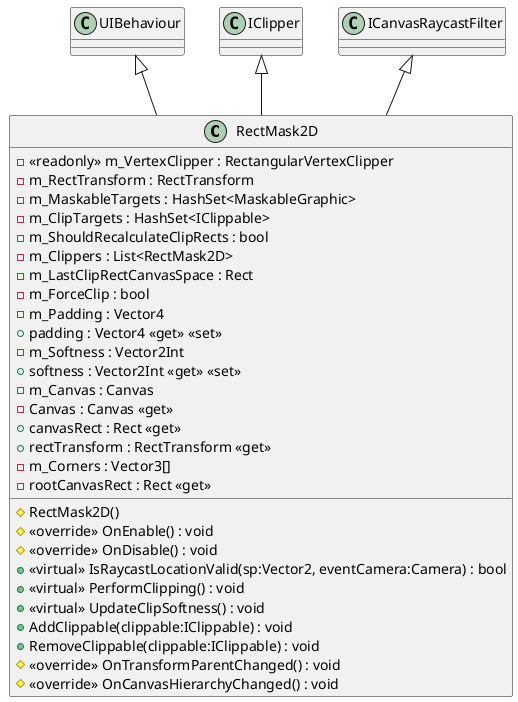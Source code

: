 @startuml
class RectMask2D {
    - <<readonly>> m_VertexClipper : RectangularVertexClipper
    - m_RectTransform : RectTransform
    - m_MaskableTargets : HashSet<MaskableGraphic>
    - m_ClipTargets : HashSet<IClippable>
    - m_ShouldRecalculateClipRects : bool
    - m_Clippers : List<RectMask2D>
    - m_LastClipRectCanvasSpace : Rect
    - m_ForceClip : bool
    - m_Padding : Vector4
    + padding : Vector4 <<get>> <<set>>
    - m_Softness : Vector2Int
    + softness : Vector2Int <<get>> <<set>>
    - m_Canvas : Canvas
    - Canvas : Canvas <<get>>
    + canvasRect : Rect <<get>>
    + rectTransform : RectTransform <<get>>
    # RectMask2D()
    # <<override>> OnEnable() : void
    # <<override>> OnDisable() : void
    + <<virtual>> IsRaycastLocationValid(sp:Vector2, eventCamera:Camera) : bool
    - m_Corners : Vector3[]
    - rootCanvasRect : Rect <<get>>
    + <<virtual>> PerformClipping() : void
    + <<virtual>> UpdateClipSoftness() : void
    + AddClippable(clippable:IClippable) : void
    + RemoveClippable(clippable:IClippable) : void
    # <<override>> OnTransformParentChanged() : void
    # <<override>> OnCanvasHierarchyChanged() : void
}
UIBehaviour <|-- RectMask2D
IClipper <|-- RectMask2D
ICanvasRaycastFilter <|-- RectMask2D
@enduml

